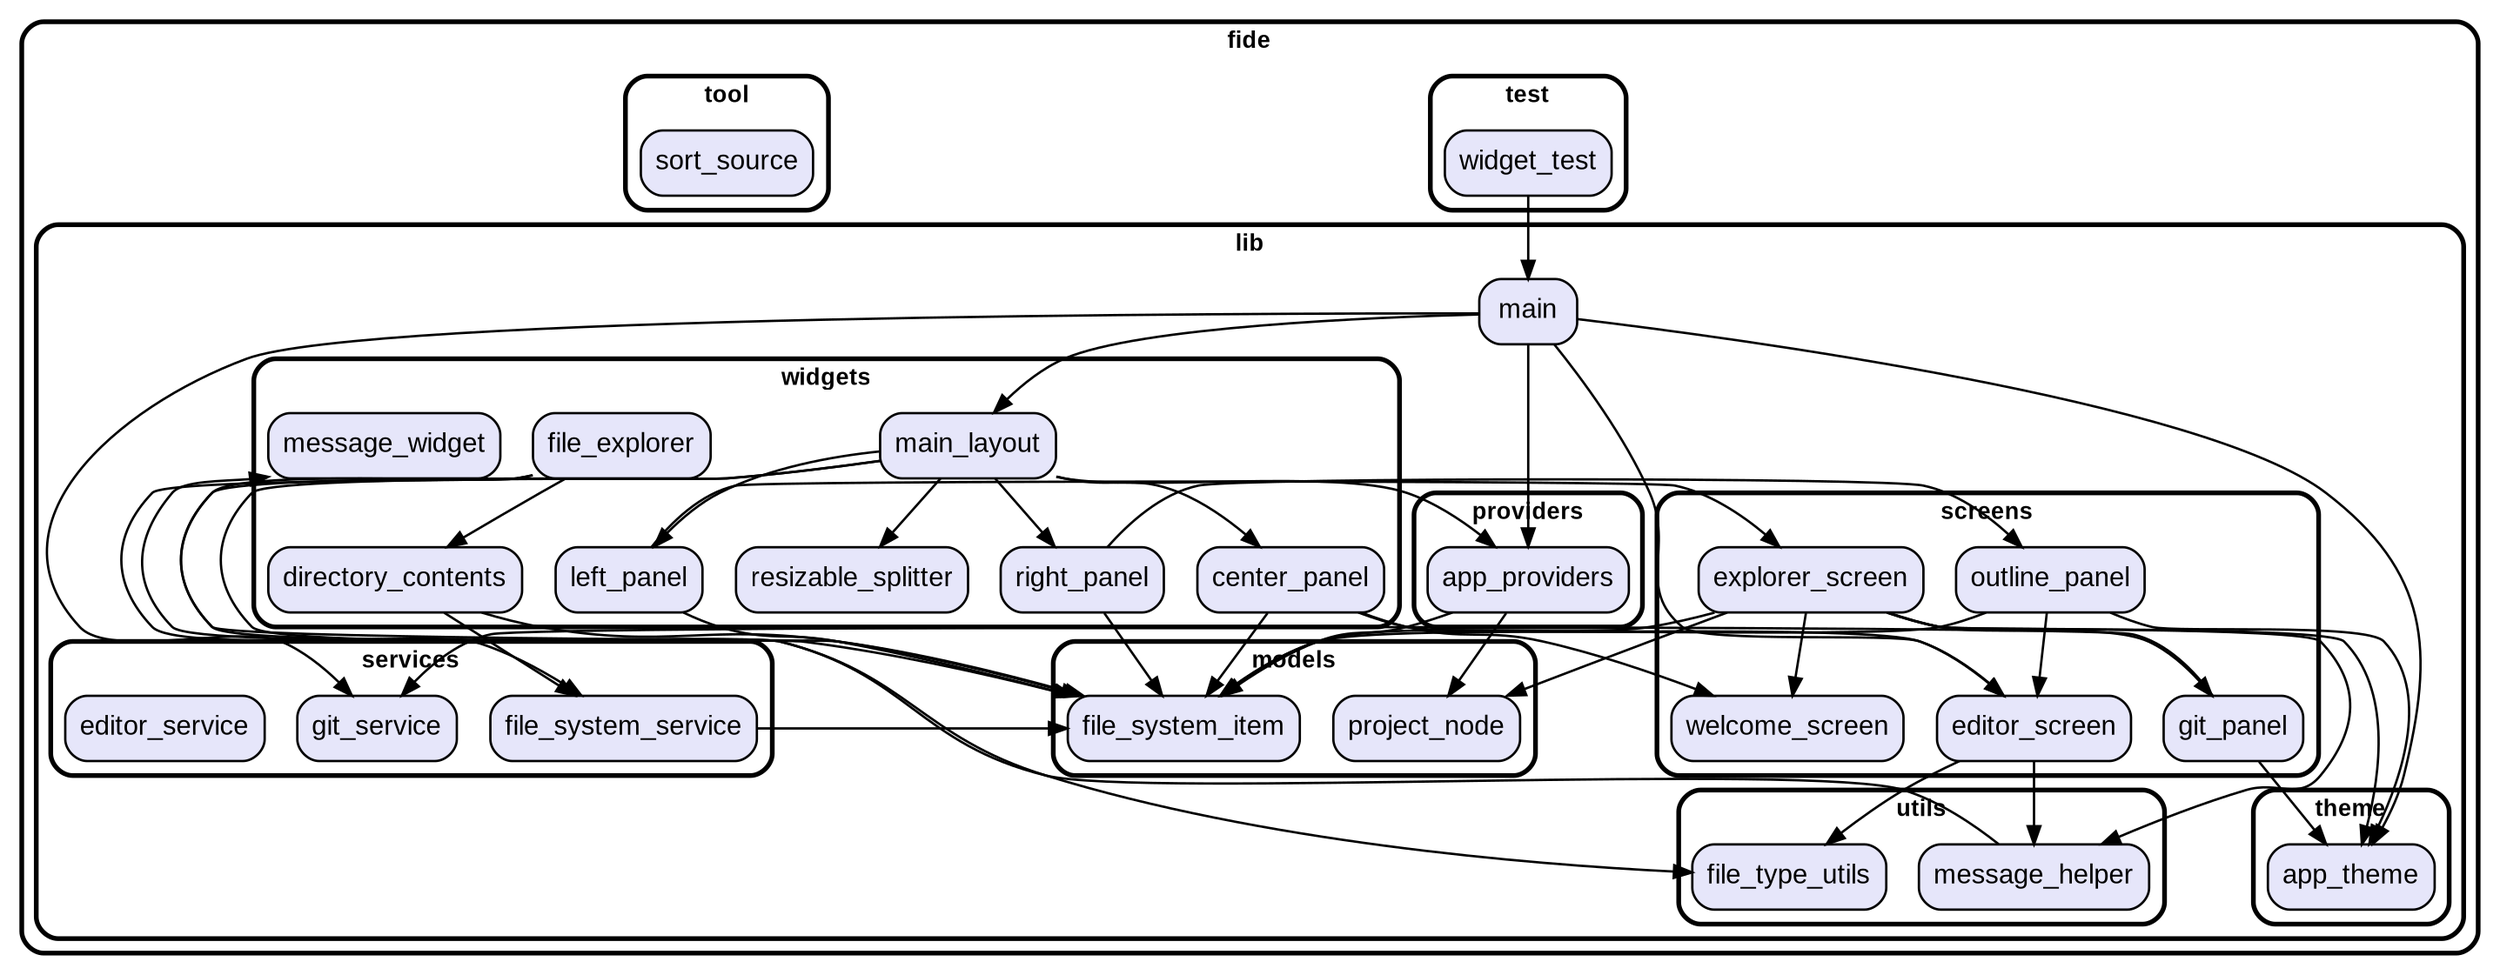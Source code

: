 digraph "" {
  graph [style=rounded fontname="Arial Black" fontsize=13 penwidth=2.6];
  node [shape=rect style="filled,rounded" fontname=Arial fontsize=15 fillcolor=Lavender penwidth=1.3];
  edge [penwidth=1.3];
  "/test/widget_test.dart" [label="widget_test"];
  "/lib/providers/app_providers.dart" [label="app_providers"];
  "/lib/utils/message_helper.dart" [label="message_helper"];
  "/lib/utils/file_type_utils.dart" [label="file_type_utils"];
  "/lib/models/project_node.dart" [label="project_node"];
  "/lib/models/file_system_item.dart" [label="file_system_item"];
  "/lib/screens/git_panel.dart" [label="git_panel"];
  "/lib/screens/explorer_screen.dart" [label="explorer_screen"];
  "/lib/screens/outline_panel.dart" [label="outline_panel"];
  "/lib/screens/editor_screen.dart" [label="editor_screen"];
  "/lib/screens/welcome_screen.dart" [label="welcome_screen"];
  "/lib/main.dart" [label="main"];
  "/lib/theme/app_theme.dart" [label="app_theme"];
  "/lib/services/git_service.dart" [label="git_service"];
  "/lib/services/file_system_service.dart" [label="file_system_service"];
  "/lib/services/editor_service.dart" [label="editor_service"];
  "/lib/widgets/resizable_splitter.dart" [label="resizable_splitter"];
  "/lib/widgets/directory_contents.dart" [label="directory_contents"];
  "/lib/widgets/main_layout.dart" [label="main_layout"];
  "/lib/widgets/file_explorer.dart" [label="file_explorer"];
  "/lib/widgets/message_widget.dart" [label="message_widget"];
  "/lib/widgets/left_panel.dart" [label="left_panel"];
  "/lib/widgets/center_panel.dart" [label="center_panel"];
  "/lib/widgets/right_panel.dart" [label="right_panel"];
  "/tool/sort_source.dart" [label="sort_source"];
  subgraph "cluster~" {
    label="fide";
    subgraph "cluster~/test" {
      label="test";
      "/test/widget_test.dart";
    }
    subgraph "cluster~/lib" {
      label="lib";
      "/lib/main.dart";
      subgraph "cluster~/lib/providers" {
        label="providers";
        "/lib/providers/app_providers.dart";
      }
      subgraph "cluster~/lib/utils" {
        label="utils";
        "/lib/utils/message_helper.dart";
        "/lib/utils/file_type_utils.dart";
      }
      subgraph "cluster~/lib/models" {
        label="models";
        "/lib/models/project_node.dart";
        "/lib/models/file_system_item.dart";
      }
      subgraph "cluster~/lib/screens" {
        label="screens";
        "/lib/screens/git_panel.dart";
        "/lib/screens/explorer_screen.dart";
        "/lib/screens/outline_panel.dart";
        "/lib/screens/editor_screen.dart";
        "/lib/screens/welcome_screen.dart";
      }
      subgraph "cluster~/lib/theme" {
        label="theme";
        "/lib/theme/app_theme.dart";
      }
      subgraph "cluster~/lib/services" {
        label="services";
        "/lib/services/git_service.dart";
        "/lib/services/file_system_service.dart";
        "/lib/services/editor_service.dart";
      }
      subgraph "cluster~/lib/widgets" {
        label="widgets";
        "/lib/widgets/resizable_splitter.dart";
        "/lib/widgets/directory_contents.dart";
        "/lib/widgets/main_layout.dart";
        "/lib/widgets/file_explorer.dart";
        "/lib/widgets/message_widget.dart";
        "/lib/widgets/left_panel.dart";
        "/lib/widgets/center_panel.dart";
        "/lib/widgets/right_panel.dart";
      }
    }
    subgraph "cluster~/tool" {
      label="tool";
      "/tool/sort_source.dart";
    }
  }
  "/test/widget_test.dart" -> "/lib/main.dart";
  "/lib/providers/app_providers.dart" -> "/lib/models/file_system_item.dart";
  "/lib/providers/app_providers.dart" -> "/lib/models/project_node.dart";
  "/lib/utils/message_helper.dart" -> "/lib/widgets/message_widget.dart";
  "/lib/screens/git_panel.dart" -> "/lib/theme/app_theme.dart";
  "/lib/screens/git_panel.dart" -> "/lib/services/git_service.dart";
  "/lib/screens/explorer_screen.dart" -> "/lib/models/project_node.dart";
  "/lib/screens/explorer_screen.dart" -> "/lib/models/file_system_item.dart";
  "/lib/screens/explorer_screen.dart" -> "/lib/utils/message_helper.dart";
  "/lib/screens/explorer_screen.dart" -> "/lib/screens/welcome_screen.dart";
  "/lib/screens/explorer_screen.dart" -> "/lib/screens/git_panel.dart";
  "/lib/screens/explorer_screen.dart" -> "/lib/theme/app_theme.dart";
  "/lib/screens/outline_panel.dart" -> "/lib/theme/app_theme.dart";
  "/lib/screens/outline_panel.dart" -> "/lib/models/file_system_item.dart";
  "/lib/screens/outline_panel.dart" -> "/lib/screens/editor_screen.dart";
  "/lib/screens/editor_screen.dart" -> "/lib/utils/message_helper.dart";
  "/lib/screens/editor_screen.dart" -> "/lib/utils/file_type_utils.dart";
  "/lib/main.dart" -> "/lib/providers/app_providers.dart";
  "/lib/main.dart" -> "/lib/widgets/main_layout.dart";
  "/lib/main.dart" -> "/lib/screens/editor_screen.dart";
  "/lib/main.dart" -> "/lib/services/git_service.dart";
  "/lib/main.dart" -> "/lib/theme/app_theme.dart";
  "/lib/services/file_system_service.dart" -> "/lib/models/file_system_item.dart";
  "/lib/widgets/directory_contents.dart" -> "/lib/services/file_system_service.dart";
  "/lib/widgets/directory_contents.dart" -> "/lib/models/file_system_item.dart";
  "/lib/widgets/main_layout.dart" -> "/lib/providers/app_providers.dart";
  "/lib/widgets/main_layout.dart" -> "/lib/models/file_system_item.dart";
  "/lib/widgets/main_layout.dart" -> "/lib/utils/file_type_utils.dart";
  "/lib/widgets/main_layout.dart" -> "/lib/widgets/resizable_splitter.dart";
  "/lib/widgets/main_layout.dart" -> "/lib/widgets/left_panel.dart";
  "/lib/widgets/main_layout.dart" -> "/lib/widgets/center_panel.dart";
  "/lib/widgets/main_layout.dart" -> "/lib/widgets/right_panel.dart";
  "/lib/widgets/file_explorer.dart" -> "/lib/services/file_system_service.dart";
  "/lib/widgets/file_explorer.dart" -> "/lib/models/file_system_item.dart";
  "/lib/widgets/file_explorer.dart" -> "/lib/widgets/directory_contents.dart";
  "/lib/widgets/left_panel.dart" -> "/lib/screens/explorer_screen.dart";
  "/lib/widgets/left_panel.dart" -> "/lib/models/file_system_item.dart";
  "/lib/widgets/center_panel.dart" -> "/lib/screens/welcome_screen.dart";
  "/lib/widgets/center_panel.dart" -> "/lib/screens/editor_screen.dart";
  "/lib/widgets/center_panel.dart" -> "/lib/models/file_system_item.dart";
  "/lib/widgets/right_panel.dart" -> "/lib/screens/outline_panel.dart";
  "/lib/widgets/right_panel.dart" -> "/lib/models/file_system_item.dart";
}
